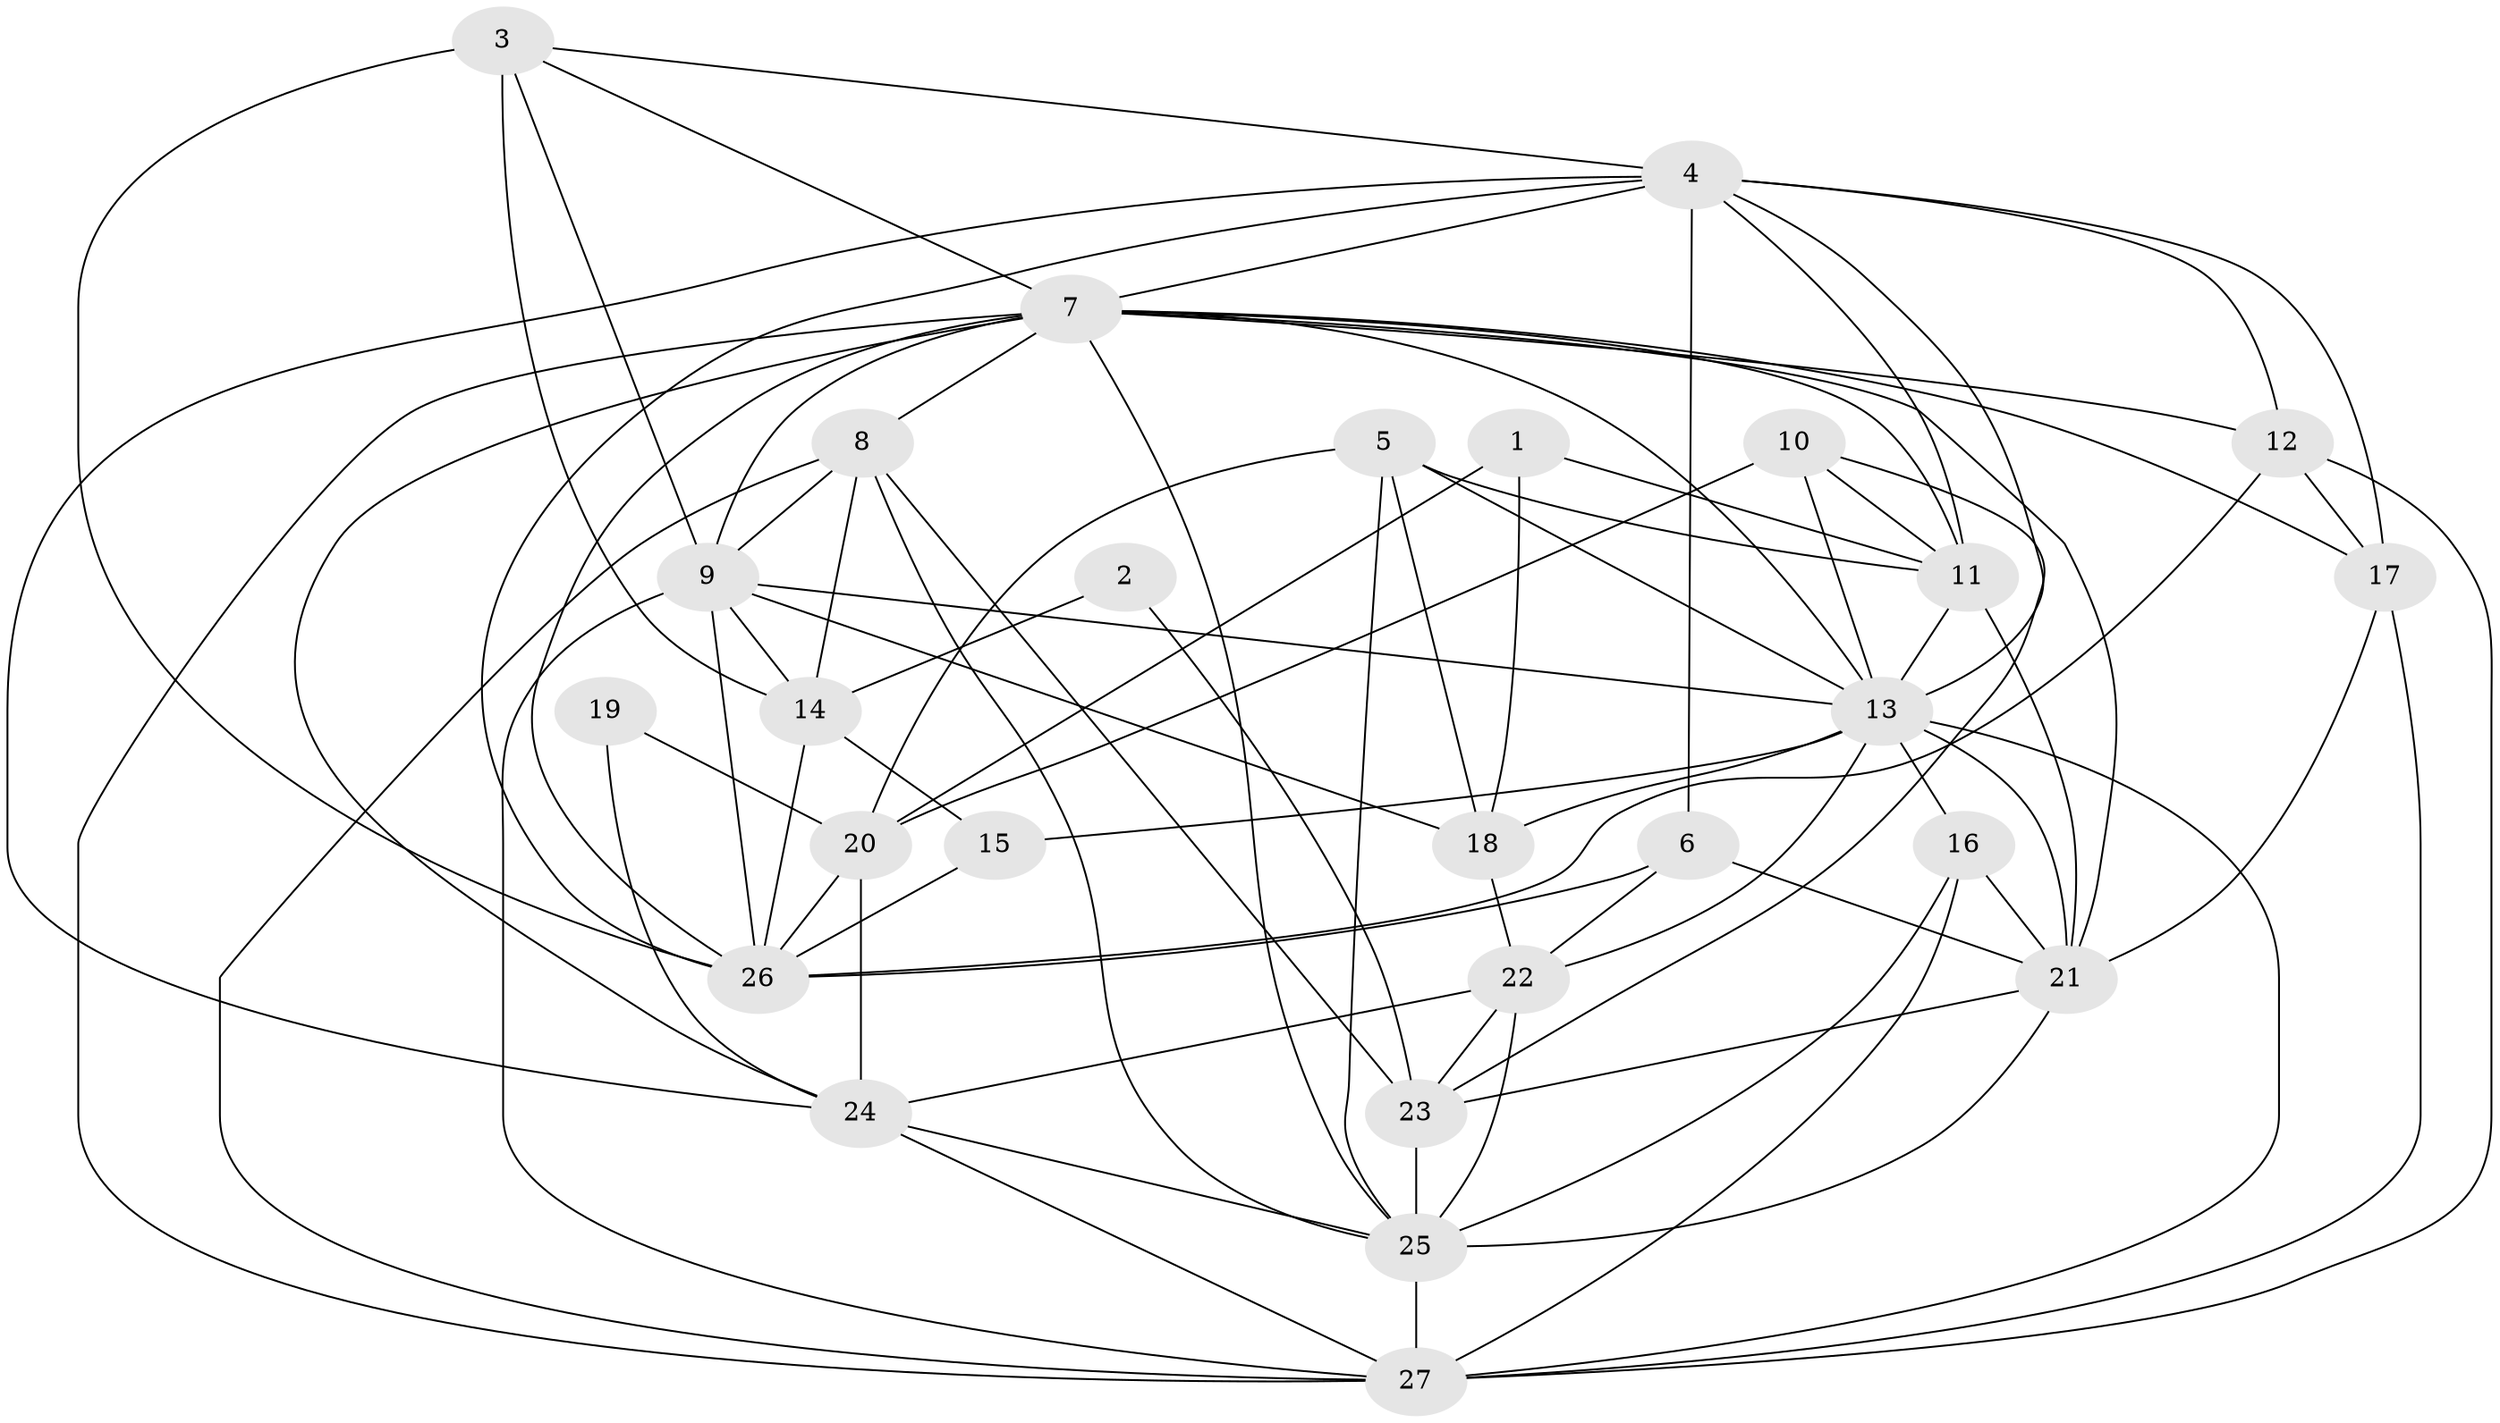 // original degree distribution, {3: 0.4024390243902439, 4: 0.2073170731707317, 2: 0.08536585365853659, 6: 0.07317073170731707, 7: 0.036585365853658534, 5: 0.17073170731707318, 11: 0.012195121951219513, 9: 0.012195121951219513}
// Generated by graph-tools (version 1.1) at 2025/37/03/04/25 23:37:04]
// undirected, 27 vertices, 84 edges
graph export_dot {
  node [color=gray90,style=filled];
  1;
  2;
  3;
  4;
  5;
  6;
  7;
  8;
  9;
  10;
  11;
  12;
  13;
  14;
  15;
  16;
  17;
  18;
  19;
  20;
  21;
  22;
  23;
  24;
  25;
  26;
  27;
  1 -- 11 [weight=1.0];
  1 -- 18 [weight=1.0];
  1 -- 20 [weight=1.0];
  2 -- 14 [weight=2.0];
  2 -- 23 [weight=1.0];
  3 -- 4 [weight=1.0];
  3 -- 7 [weight=2.0];
  3 -- 9 [weight=2.0];
  3 -- 14 [weight=1.0];
  3 -- 26 [weight=1.0];
  4 -- 6 [weight=1.0];
  4 -- 7 [weight=1.0];
  4 -- 11 [weight=1.0];
  4 -- 12 [weight=1.0];
  4 -- 13 [weight=1.0];
  4 -- 17 [weight=1.0];
  4 -- 24 [weight=1.0];
  4 -- 26 [weight=1.0];
  5 -- 11 [weight=2.0];
  5 -- 13 [weight=1.0];
  5 -- 18 [weight=1.0];
  5 -- 20 [weight=1.0];
  5 -- 25 [weight=1.0];
  6 -- 21 [weight=1.0];
  6 -- 22 [weight=1.0];
  6 -- 26 [weight=1.0];
  7 -- 8 [weight=2.0];
  7 -- 9 [weight=2.0];
  7 -- 11 [weight=2.0];
  7 -- 12 [weight=2.0];
  7 -- 13 [weight=2.0];
  7 -- 17 [weight=1.0];
  7 -- 21 [weight=1.0];
  7 -- 24 [weight=1.0];
  7 -- 25 [weight=1.0];
  7 -- 26 [weight=2.0];
  7 -- 27 [weight=1.0];
  8 -- 9 [weight=1.0];
  8 -- 14 [weight=2.0];
  8 -- 23 [weight=1.0];
  8 -- 25 [weight=1.0];
  8 -- 27 [weight=1.0];
  9 -- 13 [weight=1.0];
  9 -- 14 [weight=1.0];
  9 -- 18 [weight=1.0];
  9 -- 26 [weight=2.0];
  9 -- 27 [weight=1.0];
  10 -- 11 [weight=1.0];
  10 -- 13 [weight=1.0];
  10 -- 20 [weight=1.0];
  10 -- 23 [weight=1.0];
  11 -- 13 [weight=1.0];
  11 -- 21 [weight=1.0];
  12 -- 17 [weight=1.0];
  12 -- 26 [weight=1.0];
  12 -- 27 [weight=1.0];
  13 -- 15 [weight=1.0];
  13 -- 16 [weight=1.0];
  13 -- 18 [weight=1.0];
  13 -- 21 [weight=1.0];
  13 -- 22 [weight=1.0];
  13 -- 27 [weight=1.0];
  14 -- 15 [weight=2.0];
  14 -- 26 [weight=2.0];
  15 -- 26 [weight=4.0];
  16 -- 21 [weight=1.0];
  16 -- 25 [weight=1.0];
  16 -- 27 [weight=1.0];
  17 -- 21 [weight=1.0];
  17 -- 27 [weight=1.0];
  18 -- 22 [weight=2.0];
  19 -- 20 [weight=1.0];
  19 -- 24 [weight=2.0];
  20 -- 24 [weight=1.0];
  20 -- 26 [weight=2.0];
  21 -- 23 [weight=1.0];
  21 -- 25 [weight=1.0];
  22 -- 23 [weight=1.0];
  22 -- 24 [weight=2.0];
  22 -- 25 [weight=1.0];
  23 -- 25 [weight=2.0];
  24 -- 25 [weight=1.0];
  24 -- 27 [weight=1.0];
  25 -- 27 [weight=1.0];
}

